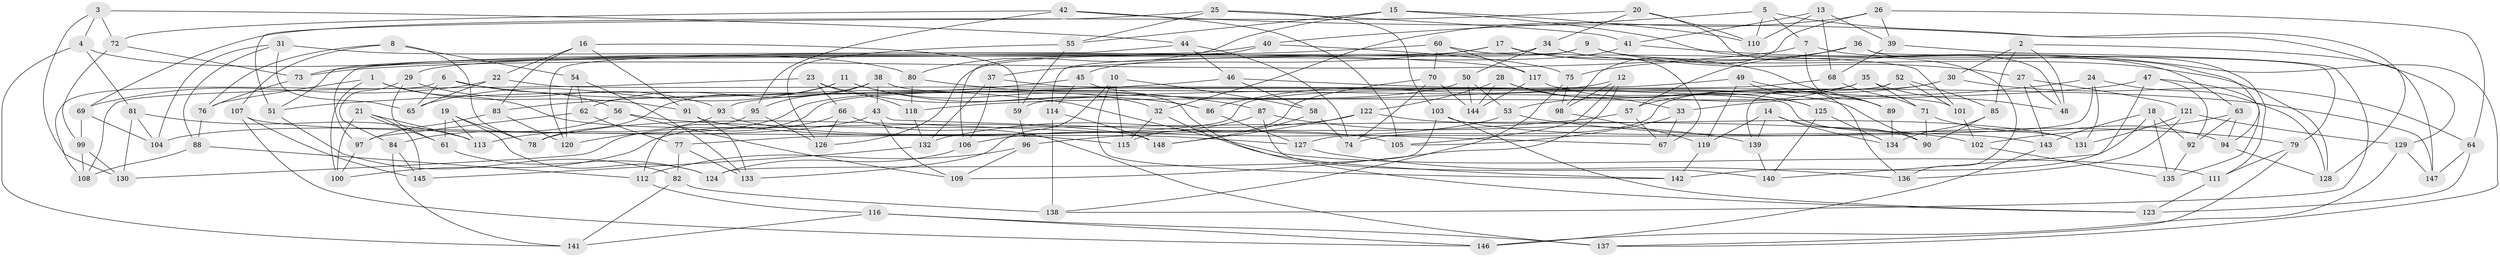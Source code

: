// Generated by graph-tools (version 1.1) at 2025/50/03/09/25 03:50:46]
// undirected, 148 vertices, 296 edges
graph export_dot {
graph [start="1"]
  node [color=gray90,style=filled];
  1;
  2;
  3;
  4;
  5;
  6;
  7;
  8;
  9;
  10;
  11;
  12;
  13;
  14;
  15;
  16;
  17;
  18;
  19;
  20;
  21;
  22;
  23;
  24;
  25;
  26;
  27;
  28;
  29;
  30;
  31;
  32;
  33;
  34;
  35;
  36;
  37;
  38;
  39;
  40;
  41;
  42;
  43;
  44;
  45;
  46;
  47;
  48;
  49;
  50;
  51;
  52;
  53;
  54;
  55;
  56;
  57;
  58;
  59;
  60;
  61;
  62;
  63;
  64;
  65;
  66;
  67;
  68;
  69;
  70;
  71;
  72;
  73;
  74;
  75;
  76;
  77;
  78;
  79;
  80;
  81;
  82;
  83;
  84;
  85;
  86;
  87;
  88;
  89;
  90;
  91;
  92;
  93;
  94;
  95;
  96;
  97;
  98;
  99;
  100;
  101;
  102;
  103;
  104;
  105;
  106;
  107;
  108;
  109;
  110;
  111;
  112;
  113;
  114;
  115;
  116;
  117;
  118;
  119;
  120;
  121;
  122;
  123;
  124;
  125;
  126;
  127;
  128;
  129;
  130;
  131;
  132;
  133;
  134;
  135;
  136;
  137;
  138;
  139;
  140;
  141;
  142;
  143;
  144;
  145;
  146;
  147;
  148;
  1 -- 76;
  1 -- 100;
  1 -- 148;
  1 -- 91;
  2 -- 48;
  2 -- 147;
  2 -- 30;
  2 -- 85;
  3 -- 4;
  3 -- 72;
  3 -- 130;
  3 -- 44;
  4 -- 80;
  4 -- 141;
  4 -- 81;
  5 -- 110;
  5 -- 7;
  5 -- 40;
  5 -- 128;
  6 -- 108;
  6 -- 65;
  6 -- 111;
  6 -- 56;
  7 -- 89;
  7 -- 73;
  7 -- 94;
  8 -- 54;
  8 -- 78;
  8 -- 76;
  8 -- 107;
  9 -- 27;
  9 -- 114;
  9 -- 63;
  9 -- 126;
  10 -- 142;
  10 -- 133;
  10 -- 58;
  10 -- 115;
  11 -- 78;
  11 -- 86;
  11 -- 32;
  11 -- 65;
  12 -- 86;
  12 -- 109;
  12 -- 98;
  12 -- 105;
  13 -- 41;
  13 -- 68;
  13 -- 39;
  13 -- 110;
  14 -- 90;
  14 -- 119;
  14 -- 139;
  14 -- 134;
  15 -- 55;
  15 -- 110;
  15 -- 80;
  15 -- 136;
  16 -- 83;
  16 -- 91;
  16 -- 22;
  16 -- 59;
  17 -- 29;
  17 -- 89;
  17 -- 67;
  17 -- 37;
  18 -- 143;
  18 -- 92;
  18 -- 142;
  18 -- 135;
  19 -- 124;
  19 -- 61;
  19 -- 113;
  19 -- 78;
  20 -- 69;
  20 -- 110;
  20 -- 48;
  20 -- 34;
  21 -- 113;
  21 -- 100;
  21 -- 61;
  21 -- 145;
  22 -- 131;
  22 -- 65;
  22 -- 69;
  23 -- 86;
  23 -- 66;
  23 -- 118;
  23 -- 108;
  24 -- 131;
  24 -- 33;
  24 -- 127;
  24 -- 128;
  25 -- 41;
  25 -- 55;
  25 -- 103;
  25 -- 51;
  26 -- 98;
  26 -- 64;
  26 -- 39;
  26 -- 32;
  27 -- 121;
  27 -- 143;
  27 -- 48;
  28 -- 125;
  28 -- 122;
  28 -- 144;
  28 -- 33;
  29 -- 93;
  29 -- 84;
  29 -- 61;
  30 -- 64;
  30 -- 57;
  30 -- 74;
  31 -- 117;
  31 -- 65;
  31 -- 88;
  31 -- 104;
  32 -- 115;
  32 -- 142;
  33 -- 105;
  33 -- 67;
  34 -- 128;
  34 -- 97;
  34 -- 50;
  35 -- 53;
  35 -- 71;
  35 -- 48;
  35 -- 130;
  36 -- 79;
  36 -- 57;
  36 -- 111;
  36 -- 75;
  37 -- 132;
  37 -- 106;
  37 -- 101;
  38 -- 43;
  38 -- 95;
  38 -- 123;
  38 -- 62;
  39 -- 68;
  39 -- 138;
  40 -- 75;
  40 -- 51;
  40 -- 106;
  41 -- 137;
  41 -- 45;
  42 -- 129;
  42 -- 72;
  42 -- 95;
  42 -- 105;
  43 -- 109;
  43 -- 67;
  43 -- 104;
  44 -- 74;
  44 -- 46;
  44 -- 120;
  45 -- 83;
  45 -- 90;
  45 -- 114;
  46 -- 147;
  46 -- 51;
  46 -- 58;
  47 -- 140;
  47 -- 92;
  47 -- 118;
  47 -- 135;
  49 -- 59;
  49 -- 89;
  49 -- 136;
  49 -- 119;
  50 -- 53;
  50 -- 144;
  50 -- 120;
  51 -- 82;
  52 -- 77;
  52 -- 101;
  52 -- 139;
  52 -- 85;
  53 -- 79;
  53 -- 78;
  54 -- 120;
  54 -- 133;
  54 -- 62;
  55 -- 126;
  55 -- 59;
  56 -- 84;
  56 -- 102;
  56 -- 109;
  57 -- 96;
  57 -- 67;
  58 -- 148;
  58 -- 74;
  59 -- 96;
  60 -- 101;
  60 -- 117;
  60 -- 73;
  60 -- 70;
  61 -- 124;
  62 -- 77;
  62 -- 97;
  63 -- 94;
  63 -- 102;
  63 -- 92;
  64 -- 147;
  64 -- 123;
  66 -- 100;
  66 -- 126;
  66 -- 137;
  68 -- 71;
  68 -- 93;
  69 -- 104;
  69 -- 99;
  70 -- 144;
  70 -- 74;
  70 -- 115;
  71 -- 90;
  71 -- 94;
  72 -- 99;
  72 -- 73;
  73 -- 76;
  75 -- 98;
  75 -- 138;
  76 -- 88;
  77 -- 82;
  77 -- 133;
  79 -- 111;
  79 -- 137;
  80 -- 118;
  80 -- 87;
  81 -- 130;
  81 -- 104;
  81 -- 113;
  82 -- 141;
  82 -- 138;
  83 -- 97;
  83 -- 120;
  84 -- 141;
  84 -- 145;
  85 -- 90;
  85 -- 134;
  86 -- 127;
  87 -- 139;
  87 -- 140;
  87 -- 106;
  88 -- 108;
  88 -- 112;
  89 -- 134;
  91 -- 127;
  91 -- 133;
  92 -- 135;
  93 -- 105;
  93 -- 113;
  94 -- 128;
  95 -- 126;
  95 -- 112;
  96 -- 109;
  96 -- 112;
  97 -- 100;
  98 -- 119;
  99 -- 130;
  99 -- 108;
  101 -- 102;
  102 -- 135;
  103 -- 124;
  103 -- 123;
  103 -- 143;
  106 -- 124;
  107 -- 146;
  107 -- 145;
  107 -- 115;
  111 -- 123;
  112 -- 116;
  114 -- 148;
  114 -- 138;
  116 -- 141;
  116 -- 146;
  116 -- 137;
  117 -- 125;
  117 -- 144;
  118 -- 132;
  119 -- 142;
  121 -- 129;
  121 -- 136;
  121 -- 131;
  122 -- 131;
  122 -- 148;
  122 -- 132;
  125 -- 140;
  125 -- 134;
  127 -- 136;
  129 -- 146;
  129 -- 147;
  132 -- 145;
  139 -- 140;
  143 -- 146;
}
